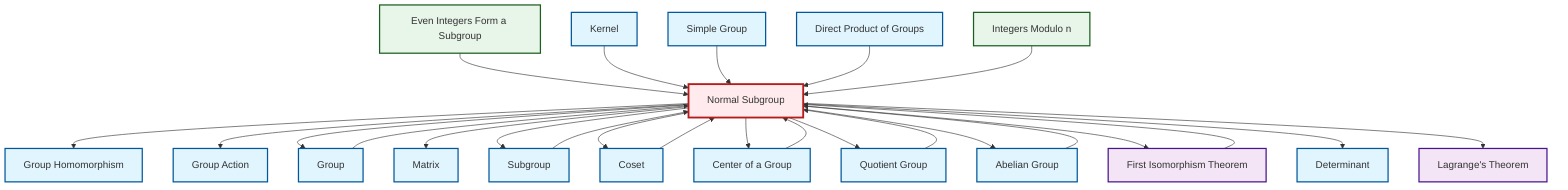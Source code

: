 graph TD
    classDef definition fill:#e1f5fe,stroke:#01579b,stroke-width:2px
    classDef theorem fill:#f3e5f5,stroke:#4a148c,stroke-width:2px
    classDef axiom fill:#fff3e0,stroke:#e65100,stroke-width:2px
    classDef example fill:#e8f5e9,stroke:#1b5e20,stroke-width:2px
    classDef current fill:#ffebee,stroke:#b71c1c,stroke-width:3px
    def-group-action["Group Action"]:::definition
    ex-quotient-integers-mod-n["Integers Modulo n"]:::example
    def-coset["Coset"]:::definition
    def-quotient-group["Quotient Group"]:::definition
    ex-even-integers-subgroup["Even Integers Form a Subgroup"]:::example
    def-subgroup["Subgroup"]:::definition
    def-abelian-group["Abelian Group"]:::definition
    def-simple-group["Simple Group"]:::definition
    thm-first-isomorphism["First Isomorphism Theorem"]:::theorem
    def-group["Group"]:::definition
    def-matrix["Matrix"]:::definition
    def-homomorphism["Group Homomorphism"]:::definition
    thm-lagrange["Lagrange's Theorem"]:::theorem
    def-center-of-group["Center of a Group"]:::definition
    def-determinant["Determinant"]:::definition
    def-kernel["Kernel"]:::definition
    def-direct-product["Direct Product of Groups"]:::definition
    def-normal-subgroup["Normal Subgroup"]:::definition
    def-normal-subgroup --> def-homomorphism
    def-normal-subgroup --> def-group-action
    def-normal-subgroup --> def-group
    def-normal-subgroup --> def-matrix
    def-normal-subgroup --> def-subgroup
    def-center-of-group --> def-normal-subgroup
    def-quotient-group --> def-normal-subgroup
    thm-first-isomorphism --> def-normal-subgroup
    def-normal-subgroup --> def-coset
    def-normal-subgroup --> def-center-of-group
    def-normal-subgroup --> def-quotient-group
    ex-even-integers-subgroup --> def-normal-subgroup
    def-kernel --> def-normal-subgroup
    def-normal-subgroup --> def-abelian-group
    def-normal-subgroup --> thm-first-isomorphism
    def-simple-group --> def-normal-subgroup
    def-abelian-group --> def-normal-subgroup
    def-normal-subgroup --> def-determinant
    def-normal-subgroup --> thm-lagrange
    def-group --> def-normal-subgroup
    def-direct-product --> def-normal-subgroup
    def-coset --> def-normal-subgroup
    def-subgroup --> def-normal-subgroup
    ex-quotient-integers-mod-n --> def-normal-subgroup
    class def-normal-subgroup current